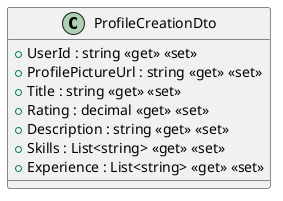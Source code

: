 @startuml
class ProfileCreationDto {
    + UserId : string <<get>> <<set>>
    + ProfilePictureUrl : string <<get>> <<set>>
    + Title : string <<get>> <<set>>
    + Rating : decimal <<get>> <<set>>
    + Description : string <<get>> <<set>>
    + Skills : List<string> <<get>> <<set>>
    + Experience : List<string> <<get>> <<set>>
}
@enduml
